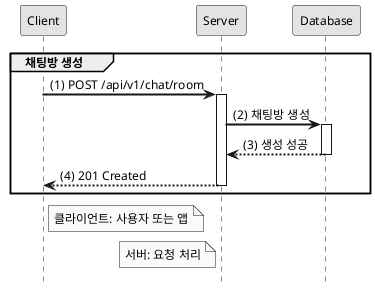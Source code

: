 @startuml
hide footbox
autoactivate on
skinparam monochrome true
skinparam shadowing false
skinparam defaultFontSize 12
skinparam defaultFontName Arial
skinparam sequenceArrowThickness 2

participant "Client" as C
participant "Server" as S
participant "Database" as DB

group 채팅방 생성
    autonumber 1 "(0)"
    C -> S: POST /api/v1/chat/room
    S -> DB: 채팅방 생성
    DB --> S: 생성 성공
    S --> C: 201 Created
end

note right of C: 클라이언트: 사용자 또는 앱
note left of S: 서버: 요청 처리
@enduml